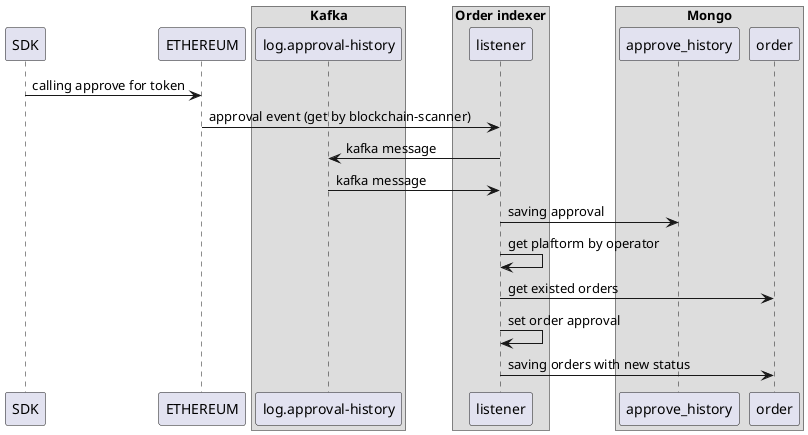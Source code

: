 @startuml

SDK -> ETHEREUM: calling approve for token
ETHEREUM -> listener: approval event (get by blockchain-scanner)
listener -> "log.approval-history" : kafka message
"log.approval-history" -> listener: kafka message
listener -> approve_history: saving approval
listener -> listener: get plaftorm by operator
listener -> order: get existed orders
listener -> listener: set order approval
listener -> order: saving orders with new status

box "Kafka"
participant "log.approval-history"
end box

box "Order indexer"
participant listener
end box

box "Mongo"
participant approve_history
participant order
end box

@enduml